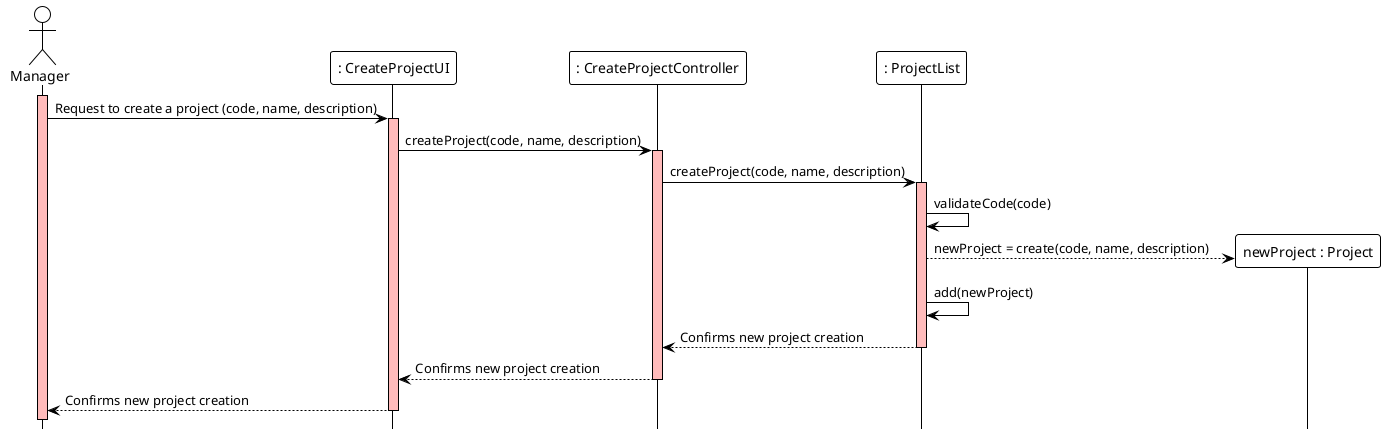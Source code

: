 @startuml
!theme plain
hide footbox

actor Manager  as Manager
participant ": CreateProjectUI" as UI
participant ": CreateProjectController" as Controller
'participant ": AccountList" as AccountList
participant ": ProjectList" as ProjectList
participant "newProject : Project" as Project

activate Manager #FFBBBB
Manager ->  UI : Request to create a project (code, name, description)

activate UI #FFBBBB
UI -> Controller : createProject(code, name, description)

activate Controller #FFBBBB
'Controller -> AccountList : checkPermissionsToCreateAProject(accountEmail)
'activate AccountList #FFBBBB
'AccountList --> Controller : Permission granted
'deactivate AccountList
Controller -> ProjectList : createProject(code, name, description)
activate ProjectList #FFBBBB

ProjectList -> ProjectList : validateCode(code)
ProjectList --> Project ** : newProject = create(code, name, description)
ProjectList -> ProjectList : add(newProject)

ProjectList --> Controller : Confirms new project creation
deactivate ProjectList

Controller --> UI : Confirms new project creation
deactivate Controller
UI --> Manager : Confirms new project creation
deactivate UI
@enduml